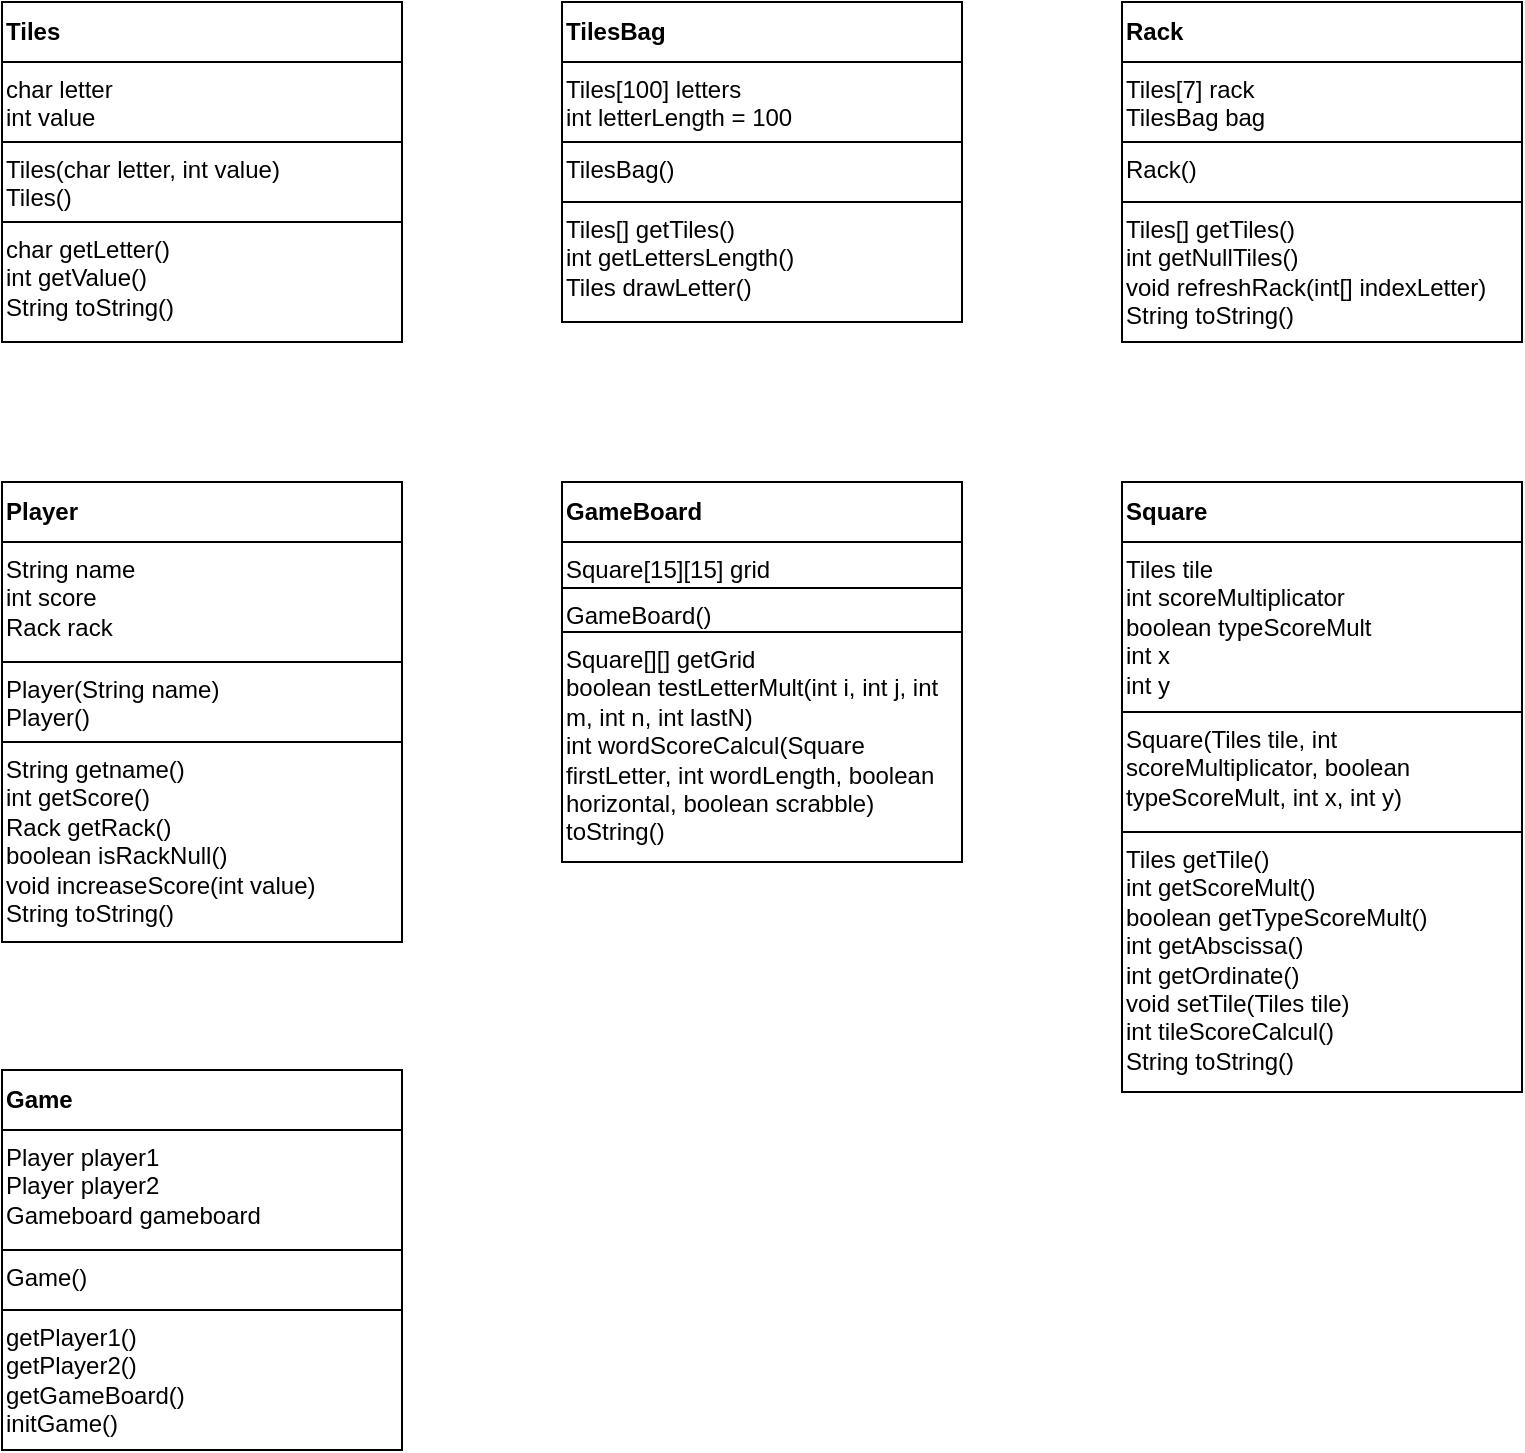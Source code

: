 <mxfile version="10.6.7" type="device"><diagram id="dpDb6Dx8fce9-ijEJWRh" name="Page-1"><mxGraphModel dx="1638" dy="807" grid="1" gridSize="10" guides="1" tooltips="1" connect="1" arrows="1" fold="1" page="1" pageScale="1" pageWidth="827" pageHeight="1169" math="0" shadow="0"><root><mxCell id="0"/><mxCell id="1" parent="0"/><mxCell id="A8ul_X1djW9FzutFLpJh-1" value="&lt;div&gt;Tiles&lt;/div&gt;" style="rounded=0;whiteSpace=wrap;html=1;align=left;fontStyle=1" parent="1" vertex="1"><mxGeometry x="40" y="40" width="200" height="30" as="geometry"/></mxCell><mxCell id="A8ul_X1djW9FzutFLpJh-2" value="&lt;div&gt;char letter&lt;/div&gt;&lt;div&gt;int value&lt;br&gt;&lt;/div&gt;" style="rounded=0;whiteSpace=wrap;html=1;align=left;verticalAlign=top;" parent="1" vertex="1"><mxGeometry x="40" y="70" width="200" height="40" as="geometry"/></mxCell><mxCell id="A8ul_X1djW9FzutFLpJh-4" value="&lt;div&gt;Tiles(char letter, int value)&lt;/div&gt;&lt;div&gt;Tiles()&lt;br&gt;&lt;/div&gt;" style="rounded=0;whiteSpace=wrap;html=1;align=left;verticalAlign=top;" parent="1" vertex="1"><mxGeometry x="40" y="110" width="200" height="40" as="geometry"/></mxCell><mxCell id="A8ul_X1djW9FzutFLpJh-5" value="&lt;div&gt;char getLetter()&lt;/div&gt;&lt;div&gt;int getValue()&lt;/div&gt;&lt;div&gt;String toString()&lt;br&gt;&lt;/div&gt;" style="rounded=0;whiteSpace=wrap;html=1;align=left;verticalAlign=top;" parent="1" vertex="1"><mxGeometry x="40" y="150" width="200" height="60" as="geometry"/></mxCell><mxCell id="A8ul_X1djW9FzutFLpJh-8" value="TilesBag" style="rounded=0;whiteSpace=wrap;html=1;align=left;fontStyle=1" parent="1" vertex="1"><mxGeometry x="320" y="40" width="200" height="30" as="geometry"/></mxCell><mxCell id="A8ul_X1djW9FzutFLpJh-9" value="&lt;div&gt;Tiles[100] letters&lt;/div&gt;&lt;div&gt;int letterLength = 100&lt;br&gt;&lt;/div&gt;" style="rounded=0;whiteSpace=wrap;html=1;align=left;verticalAlign=top;" parent="1" vertex="1"><mxGeometry x="320" y="70" width="200" height="40" as="geometry"/></mxCell><mxCell id="A8ul_X1djW9FzutFLpJh-10" value="TilesBag()" style="rounded=0;whiteSpace=wrap;html=1;align=left;verticalAlign=top;" parent="1" vertex="1"><mxGeometry x="320" y="110" width="200" height="30" as="geometry"/></mxCell><mxCell id="A8ul_X1djW9FzutFLpJh-11" value="&lt;div&gt;Tiles[] getTiles()&lt;/div&gt;&lt;div&gt;int getLettersLength()&lt;/div&gt;&lt;div&gt;Tiles drawLetter()&lt;br&gt;&lt;/div&gt;" style="rounded=0;whiteSpace=wrap;html=1;align=left;verticalAlign=top;" parent="1" vertex="1"><mxGeometry x="320" y="140" width="200" height="60" as="geometry"/></mxCell><mxCell id="A8ul_X1djW9FzutFLpJh-12" value="Rack" style="rounded=0;whiteSpace=wrap;html=1;align=left;fontStyle=1" parent="1" vertex="1"><mxGeometry x="600" y="40" width="200" height="30" as="geometry"/></mxCell><mxCell id="A8ul_X1djW9FzutFLpJh-13" value="&lt;div&gt;Tiles[7] rack&lt;/div&gt;&lt;div&gt;TilesBag bag&lt;br&gt;&lt;/div&gt;" style="rounded=0;whiteSpace=wrap;html=1;align=left;verticalAlign=top;" parent="1" vertex="1"><mxGeometry x="600" y="70" width="200" height="40" as="geometry"/></mxCell><mxCell id="A8ul_X1djW9FzutFLpJh-14" value="Rack()" style="rounded=0;whiteSpace=wrap;html=1;align=left;verticalAlign=top;" parent="1" vertex="1"><mxGeometry x="600" y="110" width="200" height="30" as="geometry"/></mxCell><mxCell id="A8ul_X1djW9FzutFLpJh-15" value="&lt;div&gt;Tiles[] getTiles()&lt;/div&gt;&lt;div&gt;int getNullTiles()&lt;/div&gt;&lt;div&gt;void refreshRack(int[] indexLetter)&lt;/div&gt;&lt;div&gt;String toString()&lt;br&gt;&lt;/div&gt;" style="rounded=0;whiteSpace=wrap;html=1;align=left;verticalAlign=top;" parent="1" vertex="1"><mxGeometry x="600" y="140" width="200" height="70" as="geometry"/></mxCell><mxCell id="A8ul_X1djW9FzutFLpJh-18" value="Player" style="rounded=0;whiteSpace=wrap;html=1;align=left;fontStyle=1" parent="1" vertex="1"><mxGeometry x="40" y="280" width="200" height="30" as="geometry"/></mxCell><mxCell id="A8ul_X1djW9FzutFLpJh-19" value="&lt;div&gt;String name&lt;/div&gt;&lt;div&gt;int score&lt;/div&gt;&lt;div&gt;Rack rack&lt;br&gt;&lt;/div&gt;" style="rounded=0;whiteSpace=wrap;html=1;align=left;verticalAlign=top;" parent="1" vertex="1"><mxGeometry x="40" y="310" width="200" height="60" as="geometry"/></mxCell><mxCell id="A8ul_X1djW9FzutFLpJh-20" value="&lt;div&gt;Player(String name)&lt;/div&gt;&lt;div&gt;Player()&lt;br&gt;&lt;/div&gt;" style="rounded=0;whiteSpace=wrap;html=1;align=left;verticalAlign=top;" parent="1" vertex="1"><mxGeometry x="40" y="370" width="200" height="40" as="geometry"/></mxCell><mxCell id="A8ul_X1djW9FzutFLpJh-21" value="&lt;div&gt;String getname()&lt;/div&gt;&lt;div&gt;int getScore()&lt;/div&gt;&lt;div&gt;Rack getRack()&lt;/div&gt;&lt;div&gt;boolean isRackNull()&lt;/div&gt;&lt;div&gt;void increaseScore(int value)&lt;/div&gt;&lt;div&gt;String toString()&lt;br&gt;&lt;/div&gt;" style="rounded=0;whiteSpace=wrap;html=1;align=left;verticalAlign=top;" parent="1" vertex="1"><mxGeometry x="40" y="410" width="200" height="100" as="geometry"/></mxCell><mxCell id="A8ul_X1djW9FzutFLpJh-26" value="GameBoard" style="rounded=0;whiteSpace=wrap;html=1;align=left;fontStyle=1" parent="1" vertex="1"><mxGeometry x="320" y="280" width="200" height="30" as="geometry"/></mxCell><mxCell id="A8ul_X1djW9FzutFLpJh-27" value="Square[15][15] grid" style="rounded=0;whiteSpace=wrap;html=1;align=left;verticalAlign=top;" parent="1" vertex="1"><mxGeometry x="320" y="310" width="200" height="25" as="geometry"/></mxCell><mxCell id="A8ul_X1djW9FzutFLpJh-28" value="GameBoard()" style="rounded=0;whiteSpace=wrap;html=1;align=left;verticalAlign=top;" parent="1" vertex="1"><mxGeometry x="320" y="333" width="200" height="22" as="geometry"/></mxCell><mxCell id="A8ul_X1djW9FzutFLpJh-29" value="&lt;div&gt;Square[][] getGrid&lt;/div&gt;&lt;div&gt;&lt;div&gt;&lt;span&gt;boolean testLetterMult(int i, int j, int m, int n, int lastN)&lt;/span&gt;&lt;/div&gt;&lt;div&gt;&lt;span&gt;int wordScoreCalcul(Square firstLetter, int wordLength, boolean horizontal, boolean scrabble)&lt;/span&gt;&lt;/div&gt;&lt;div&gt;&lt;span&gt;toString()&lt;/span&gt;&lt;/div&gt;&lt;/div&gt;" style="rounded=0;whiteSpace=wrap;html=1;align=left;verticalAlign=top;" parent="1" vertex="1"><mxGeometry x="320" y="355" width="200" height="115" as="geometry"/></mxCell><mxCell id="A8ul_X1djW9FzutFLpJh-31" value="Square" style="rounded=0;whiteSpace=wrap;html=1;align=left;fontStyle=1" parent="1" vertex="1"><mxGeometry x="600" y="280" width="200" height="30" as="geometry"/></mxCell><mxCell id="A8ul_X1djW9FzutFLpJh-32" value="&lt;div&gt;&lt;div&gt;&lt;span&gt;Tiles tile&lt;/span&gt;&lt;/div&gt;&lt;div&gt;&lt;span&gt;int scoreMultiplicator&lt;/span&gt;&lt;/div&gt;&lt;div&gt;&lt;span&gt;boolean typeScoreMult&lt;/span&gt;&lt;/div&gt;&lt;div&gt;&lt;span&gt;int x&lt;/span&gt;&lt;/div&gt;&lt;div&gt;&lt;span&gt;int y&lt;/span&gt;&lt;/div&gt;&lt;/div&gt;" style="rounded=0;whiteSpace=wrap;html=1;align=left;verticalAlign=top;" parent="1" vertex="1"><mxGeometry x="600" y="310" width="200" height="85" as="geometry"/></mxCell><mxCell id="A8ul_X1djW9FzutFLpJh-33" value="&lt;div&gt;&lt;div&gt;&lt;span&gt;Square(Tiles tile, int scoreMultiplicator, boolean typeScoreMult, int x, int y)&lt;/span&gt;&lt;/div&gt;&lt;/div&gt;" style="rounded=0;whiteSpace=wrap;html=1;align=left;verticalAlign=top;" parent="1" vertex="1"><mxGeometry x="600" y="395" width="200" height="60" as="geometry"/></mxCell><mxCell id="A8ul_X1djW9FzutFLpJh-34" value="&lt;div&gt;&lt;div&gt;&lt;span&gt;Tiles getTile()&lt;/span&gt;&lt;/div&gt;&lt;div&gt;&lt;span&gt;int getScoreMult()&lt;/span&gt;&lt;/div&gt;&lt;div&gt;&lt;span&gt;boolean getTypeScoreMult()&lt;/span&gt;&lt;/div&gt;&lt;div&gt;&lt;span&gt;int getAbscissa()&lt;/span&gt;&lt;/div&gt;&lt;div&gt;&lt;span&gt;int getOrdinate()&lt;/span&gt;&lt;/div&gt;&lt;div&gt;&lt;span&gt;void setTile(Tiles tile)&lt;/span&gt;&lt;/div&gt;&lt;div&gt;&lt;span&gt;int tileScoreCalcul()&lt;/span&gt;&lt;/div&gt;&lt;div&gt;&lt;span&gt;String toString()&lt;/span&gt;&lt;/div&gt;&lt;/div&gt;" style="rounded=0;whiteSpace=wrap;html=1;align=left;verticalAlign=top;" parent="1" vertex="1"><mxGeometry x="600" y="455" width="200" height="130" as="geometry"/></mxCell><mxCell id="A8ul_X1djW9FzutFLpJh-36" value="Game" style="rounded=0;whiteSpace=wrap;html=1;align=left;fontStyle=1" parent="1" vertex="1"><mxGeometry x="40" y="574" width="200" height="30" as="geometry"/></mxCell><mxCell id="A8ul_X1djW9FzutFLpJh-37" value="&lt;div&gt;&lt;div&gt;&lt;span&gt;Player player1&lt;/span&gt;&lt;/div&gt;&lt;div&gt;&lt;span&gt;Player player2&lt;/span&gt;&lt;/div&gt;&lt;div&gt;&lt;span&gt;Gameboard gameboard&lt;/span&gt;&lt;/div&gt;&lt;/div&gt;" style="rounded=0;whiteSpace=wrap;html=1;align=left;verticalAlign=top;" parent="1" vertex="1"><mxGeometry x="40" y="604" width="200" height="60" as="geometry"/></mxCell><mxCell id="A8ul_X1djW9FzutFLpJh-38" value="&lt;div&gt;&lt;div&gt;&lt;span&gt;Game()&lt;/span&gt;&lt;/div&gt;&lt;/div&gt;" style="rounded=0;whiteSpace=wrap;html=1;align=left;verticalAlign=top;" parent="1" vertex="1"><mxGeometry x="40" y="664" width="200" height="30" as="geometry"/></mxCell><mxCell id="A8ul_X1djW9FzutFLpJh-39" value="&lt;div&gt;&lt;div&gt;&lt;span&gt;getPlayer1()&lt;/span&gt;&lt;/div&gt;&lt;div&gt;&lt;span&gt;getPlayer2()&lt;/span&gt;&lt;/div&gt;&lt;div&gt;&lt;span&gt;getGameBoard()&lt;/span&gt;&lt;/div&gt;&lt;div&gt;&lt;span&gt;initGame()&lt;/span&gt;&lt;/div&gt;&lt;/div&gt;" style="rounded=0;whiteSpace=wrap;html=1;align=left;verticalAlign=top;" parent="1" vertex="1"><mxGeometry x="40" y="694" width="200" height="70" as="geometry"/></mxCell></root></mxGraphModel></diagram></mxfile>